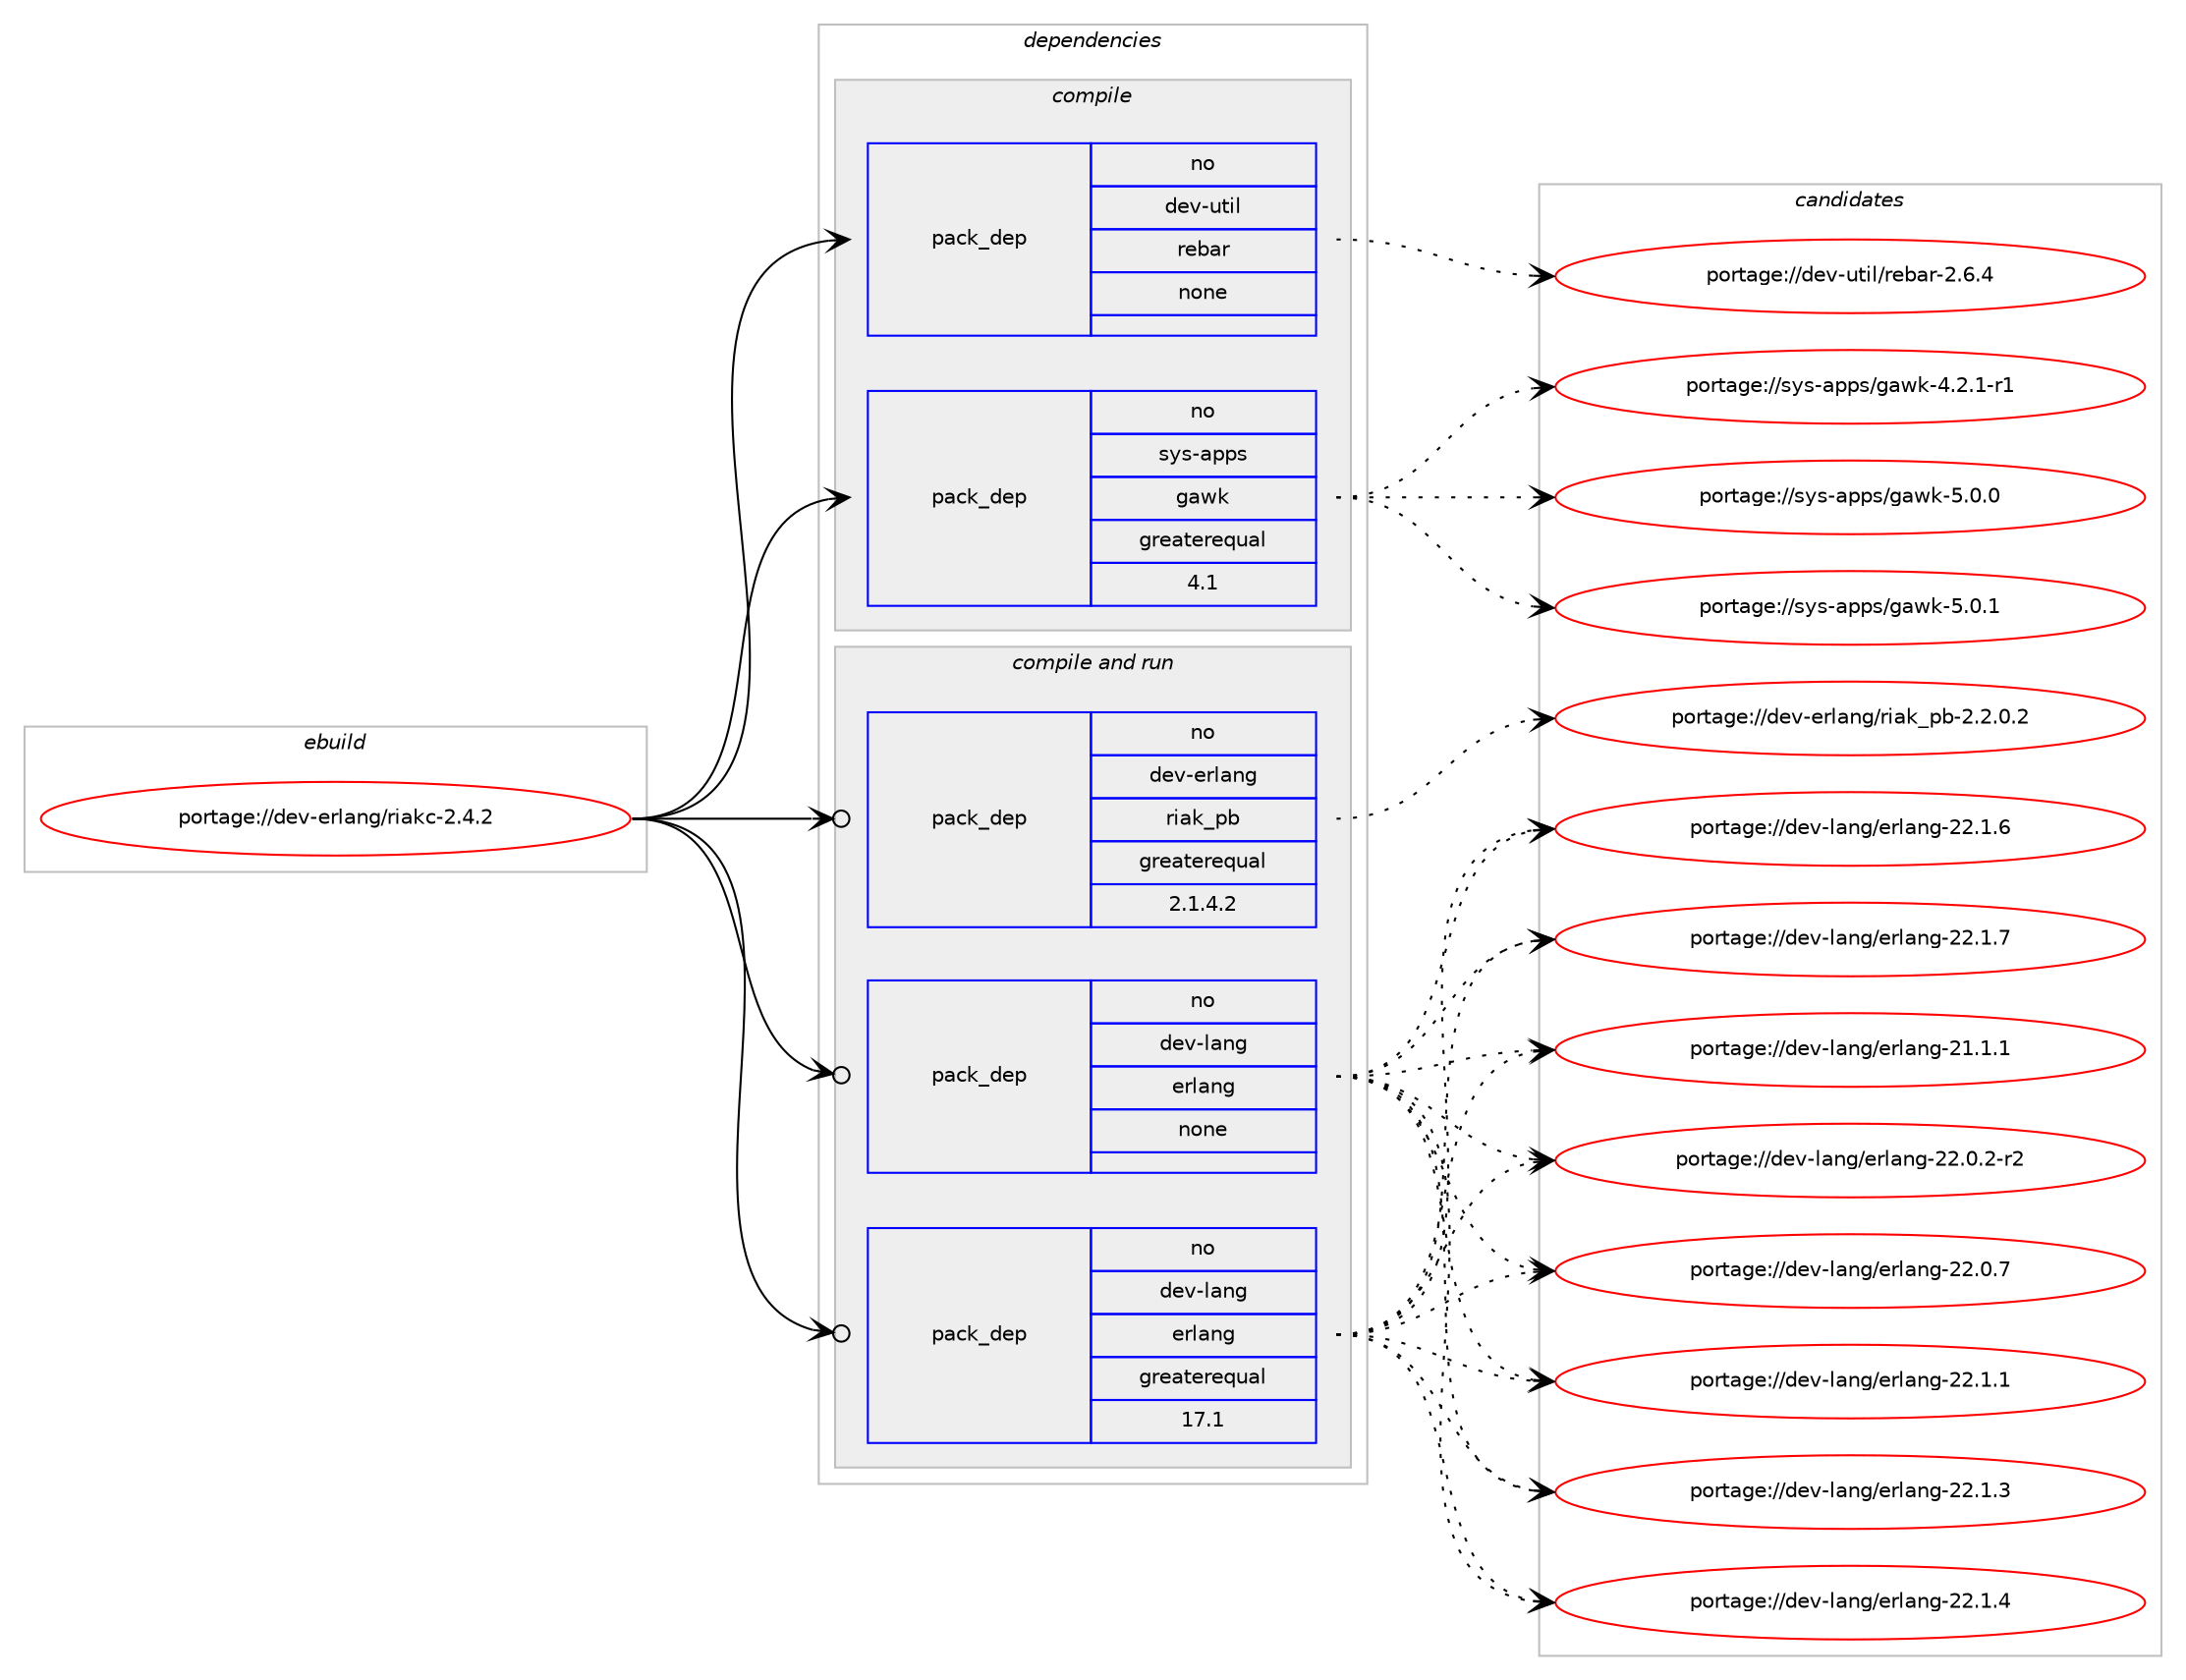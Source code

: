 digraph prolog {

# *************
# Graph options
# *************

newrank=true;
concentrate=true;
compound=true;
graph [rankdir=LR,fontname=Helvetica,fontsize=10,ranksep=1.5];#, ranksep=2.5, nodesep=0.2];
edge  [arrowhead=vee];
node  [fontname=Helvetica,fontsize=10];

# **********
# The ebuild
# **********

subgraph cluster_leftcol {
color=gray;
rank=same;
label=<<i>ebuild</i>>;
id [label="portage://dev-erlang/riakc-2.4.2", color=red, width=4, href="../dev-erlang/riakc-2.4.2.svg"];
}

# ****************
# The dependencies
# ****************

subgraph cluster_midcol {
color=gray;
label=<<i>dependencies</i>>;
subgraph cluster_compile {
fillcolor="#eeeeee";
style=filled;
label=<<i>compile</i>>;
subgraph pack44882 {
dependency60076 [label=<<TABLE BORDER="0" CELLBORDER="1" CELLSPACING="0" CELLPADDING="4" WIDTH="220"><TR><TD ROWSPAN="6" CELLPADDING="30">pack_dep</TD></TR><TR><TD WIDTH="110">no</TD></TR><TR><TD>dev-util</TD></TR><TR><TD>rebar</TD></TR><TR><TD>none</TD></TR><TR><TD></TD></TR></TABLE>>, shape=none, color=blue];
}
id:e -> dependency60076:w [weight=20,style="solid",arrowhead="vee"];
subgraph pack44883 {
dependency60077 [label=<<TABLE BORDER="0" CELLBORDER="1" CELLSPACING="0" CELLPADDING="4" WIDTH="220"><TR><TD ROWSPAN="6" CELLPADDING="30">pack_dep</TD></TR><TR><TD WIDTH="110">no</TD></TR><TR><TD>sys-apps</TD></TR><TR><TD>gawk</TD></TR><TR><TD>greaterequal</TD></TR><TR><TD>4.1</TD></TR></TABLE>>, shape=none, color=blue];
}
id:e -> dependency60077:w [weight=20,style="solid",arrowhead="vee"];
}
subgraph cluster_compileandrun {
fillcolor="#eeeeee";
style=filled;
label=<<i>compile and run</i>>;
subgraph pack44884 {
dependency60078 [label=<<TABLE BORDER="0" CELLBORDER="1" CELLSPACING="0" CELLPADDING="4" WIDTH="220"><TR><TD ROWSPAN="6" CELLPADDING="30">pack_dep</TD></TR><TR><TD WIDTH="110">no</TD></TR><TR><TD>dev-erlang</TD></TR><TR><TD>riak_pb</TD></TR><TR><TD>greaterequal</TD></TR><TR><TD>2.1.4.2</TD></TR></TABLE>>, shape=none, color=blue];
}
id:e -> dependency60078:w [weight=20,style="solid",arrowhead="odotvee"];
subgraph pack44885 {
dependency60079 [label=<<TABLE BORDER="0" CELLBORDER="1" CELLSPACING="0" CELLPADDING="4" WIDTH="220"><TR><TD ROWSPAN="6" CELLPADDING="30">pack_dep</TD></TR><TR><TD WIDTH="110">no</TD></TR><TR><TD>dev-lang</TD></TR><TR><TD>erlang</TD></TR><TR><TD>greaterequal</TD></TR><TR><TD>17.1</TD></TR></TABLE>>, shape=none, color=blue];
}
id:e -> dependency60079:w [weight=20,style="solid",arrowhead="odotvee"];
subgraph pack44886 {
dependency60080 [label=<<TABLE BORDER="0" CELLBORDER="1" CELLSPACING="0" CELLPADDING="4" WIDTH="220"><TR><TD ROWSPAN="6" CELLPADDING="30">pack_dep</TD></TR><TR><TD WIDTH="110">no</TD></TR><TR><TD>dev-lang</TD></TR><TR><TD>erlang</TD></TR><TR><TD>none</TD></TR><TR><TD></TD></TR></TABLE>>, shape=none, color=blue];
}
id:e -> dependency60080:w [weight=20,style="solid",arrowhead="odotvee"];
}
subgraph cluster_run {
fillcolor="#eeeeee";
style=filled;
label=<<i>run</i>>;
}
}

# **************
# The candidates
# **************

subgraph cluster_choices {
rank=same;
color=gray;
label=<<i>candidates</i>>;

subgraph choice44882 {
color=black;
nodesep=1;
choiceportage10010111845117116105108471141019897114455046544652 [label="portage://dev-util/rebar-2.6.4", color=red, width=4,href="../dev-util/rebar-2.6.4.svg"];
dependency60076:e -> choiceportage10010111845117116105108471141019897114455046544652:w [style=dotted,weight="100"];
}
subgraph choice44883 {
color=black;
nodesep=1;
choiceportage115121115459711211211547103971191074552465046494511449 [label="portage://sys-apps/gawk-4.2.1-r1", color=red, width=4,href="../sys-apps/gawk-4.2.1-r1.svg"];
choiceportage11512111545971121121154710397119107455346484648 [label="portage://sys-apps/gawk-5.0.0", color=red, width=4,href="../sys-apps/gawk-5.0.0.svg"];
choiceportage11512111545971121121154710397119107455346484649 [label="portage://sys-apps/gawk-5.0.1", color=red, width=4,href="../sys-apps/gawk-5.0.1.svg"];
dependency60077:e -> choiceportage115121115459711211211547103971191074552465046494511449:w [style=dotted,weight="100"];
dependency60077:e -> choiceportage11512111545971121121154710397119107455346484648:w [style=dotted,weight="100"];
dependency60077:e -> choiceportage11512111545971121121154710397119107455346484649:w [style=dotted,weight="100"];
}
subgraph choice44884 {
color=black;
nodesep=1;
choiceportage1001011184510111410897110103471141059710795112984550465046484650 [label="portage://dev-erlang/riak_pb-2.2.0.2", color=red, width=4,href="../dev-erlang/riak_pb-2.2.0.2.svg"];
dependency60078:e -> choiceportage1001011184510111410897110103471141059710795112984550465046484650:w [style=dotted,weight="100"];
}
subgraph choice44885 {
color=black;
nodesep=1;
choiceportage1001011184510897110103471011141089711010345504946494649 [label="portage://dev-lang/erlang-21.1.1", color=red, width=4,href="../dev-lang/erlang-21.1.1.svg"];
choiceportage10010111845108971101034710111410897110103455050464846504511450 [label="portage://dev-lang/erlang-22.0.2-r2", color=red, width=4,href="../dev-lang/erlang-22.0.2-r2.svg"];
choiceportage1001011184510897110103471011141089711010345505046484655 [label="portage://dev-lang/erlang-22.0.7", color=red, width=4,href="../dev-lang/erlang-22.0.7.svg"];
choiceportage1001011184510897110103471011141089711010345505046494649 [label="portage://dev-lang/erlang-22.1.1", color=red, width=4,href="../dev-lang/erlang-22.1.1.svg"];
choiceportage1001011184510897110103471011141089711010345505046494651 [label="portage://dev-lang/erlang-22.1.3", color=red, width=4,href="../dev-lang/erlang-22.1.3.svg"];
choiceportage1001011184510897110103471011141089711010345505046494652 [label="portage://dev-lang/erlang-22.1.4", color=red, width=4,href="../dev-lang/erlang-22.1.4.svg"];
choiceportage1001011184510897110103471011141089711010345505046494654 [label="portage://dev-lang/erlang-22.1.6", color=red, width=4,href="../dev-lang/erlang-22.1.6.svg"];
choiceportage1001011184510897110103471011141089711010345505046494655 [label="portage://dev-lang/erlang-22.1.7", color=red, width=4,href="../dev-lang/erlang-22.1.7.svg"];
dependency60079:e -> choiceportage1001011184510897110103471011141089711010345504946494649:w [style=dotted,weight="100"];
dependency60079:e -> choiceportage10010111845108971101034710111410897110103455050464846504511450:w [style=dotted,weight="100"];
dependency60079:e -> choiceportage1001011184510897110103471011141089711010345505046484655:w [style=dotted,weight="100"];
dependency60079:e -> choiceportage1001011184510897110103471011141089711010345505046494649:w [style=dotted,weight="100"];
dependency60079:e -> choiceportage1001011184510897110103471011141089711010345505046494651:w [style=dotted,weight="100"];
dependency60079:e -> choiceportage1001011184510897110103471011141089711010345505046494652:w [style=dotted,weight="100"];
dependency60079:e -> choiceportage1001011184510897110103471011141089711010345505046494654:w [style=dotted,weight="100"];
dependency60079:e -> choiceportage1001011184510897110103471011141089711010345505046494655:w [style=dotted,weight="100"];
}
subgraph choice44886 {
color=black;
nodesep=1;
choiceportage1001011184510897110103471011141089711010345504946494649 [label="portage://dev-lang/erlang-21.1.1", color=red, width=4,href="../dev-lang/erlang-21.1.1.svg"];
choiceportage10010111845108971101034710111410897110103455050464846504511450 [label="portage://dev-lang/erlang-22.0.2-r2", color=red, width=4,href="../dev-lang/erlang-22.0.2-r2.svg"];
choiceportage1001011184510897110103471011141089711010345505046484655 [label="portage://dev-lang/erlang-22.0.7", color=red, width=4,href="../dev-lang/erlang-22.0.7.svg"];
choiceportage1001011184510897110103471011141089711010345505046494649 [label="portage://dev-lang/erlang-22.1.1", color=red, width=4,href="../dev-lang/erlang-22.1.1.svg"];
choiceportage1001011184510897110103471011141089711010345505046494651 [label="portage://dev-lang/erlang-22.1.3", color=red, width=4,href="../dev-lang/erlang-22.1.3.svg"];
choiceportage1001011184510897110103471011141089711010345505046494652 [label="portage://dev-lang/erlang-22.1.4", color=red, width=4,href="../dev-lang/erlang-22.1.4.svg"];
choiceportage1001011184510897110103471011141089711010345505046494654 [label="portage://dev-lang/erlang-22.1.6", color=red, width=4,href="../dev-lang/erlang-22.1.6.svg"];
choiceportage1001011184510897110103471011141089711010345505046494655 [label="portage://dev-lang/erlang-22.1.7", color=red, width=4,href="../dev-lang/erlang-22.1.7.svg"];
dependency60080:e -> choiceportage1001011184510897110103471011141089711010345504946494649:w [style=dotted,weight="100"];
dependency60080:e -> choiceportage10010111845108971101034710111410897110103455050464846504511450:w [style=dotted,weight="100"];
dependency60080:e -> choiceportage1001011184510897110103471011141089711010345505046484655:w [style=dotted,weight="100"];
dependency60080:e -> choiceportage1001011184510897110103471011141089711010345505046494649:w [style=dotted,weight="100"];
dependency60080:e -> choiceportage1001011184510897110103471011141089711010345505046494651:w [style=dotted,weight="100"];
dependency60080:e -> choiceportage1001011184510897110103471011141089711010345505046494652:w [style=dotted,weight="100"];
dependency60080:e -> choiceportage1001011184510897110103471011141089711010345505046494654:w [style=dotted,weight="100"];
dependency60080:e -> choiceportage1001011184510897110103471011141089711010345505046494655:w [style=dotted,weight="100"];
}
}

}
